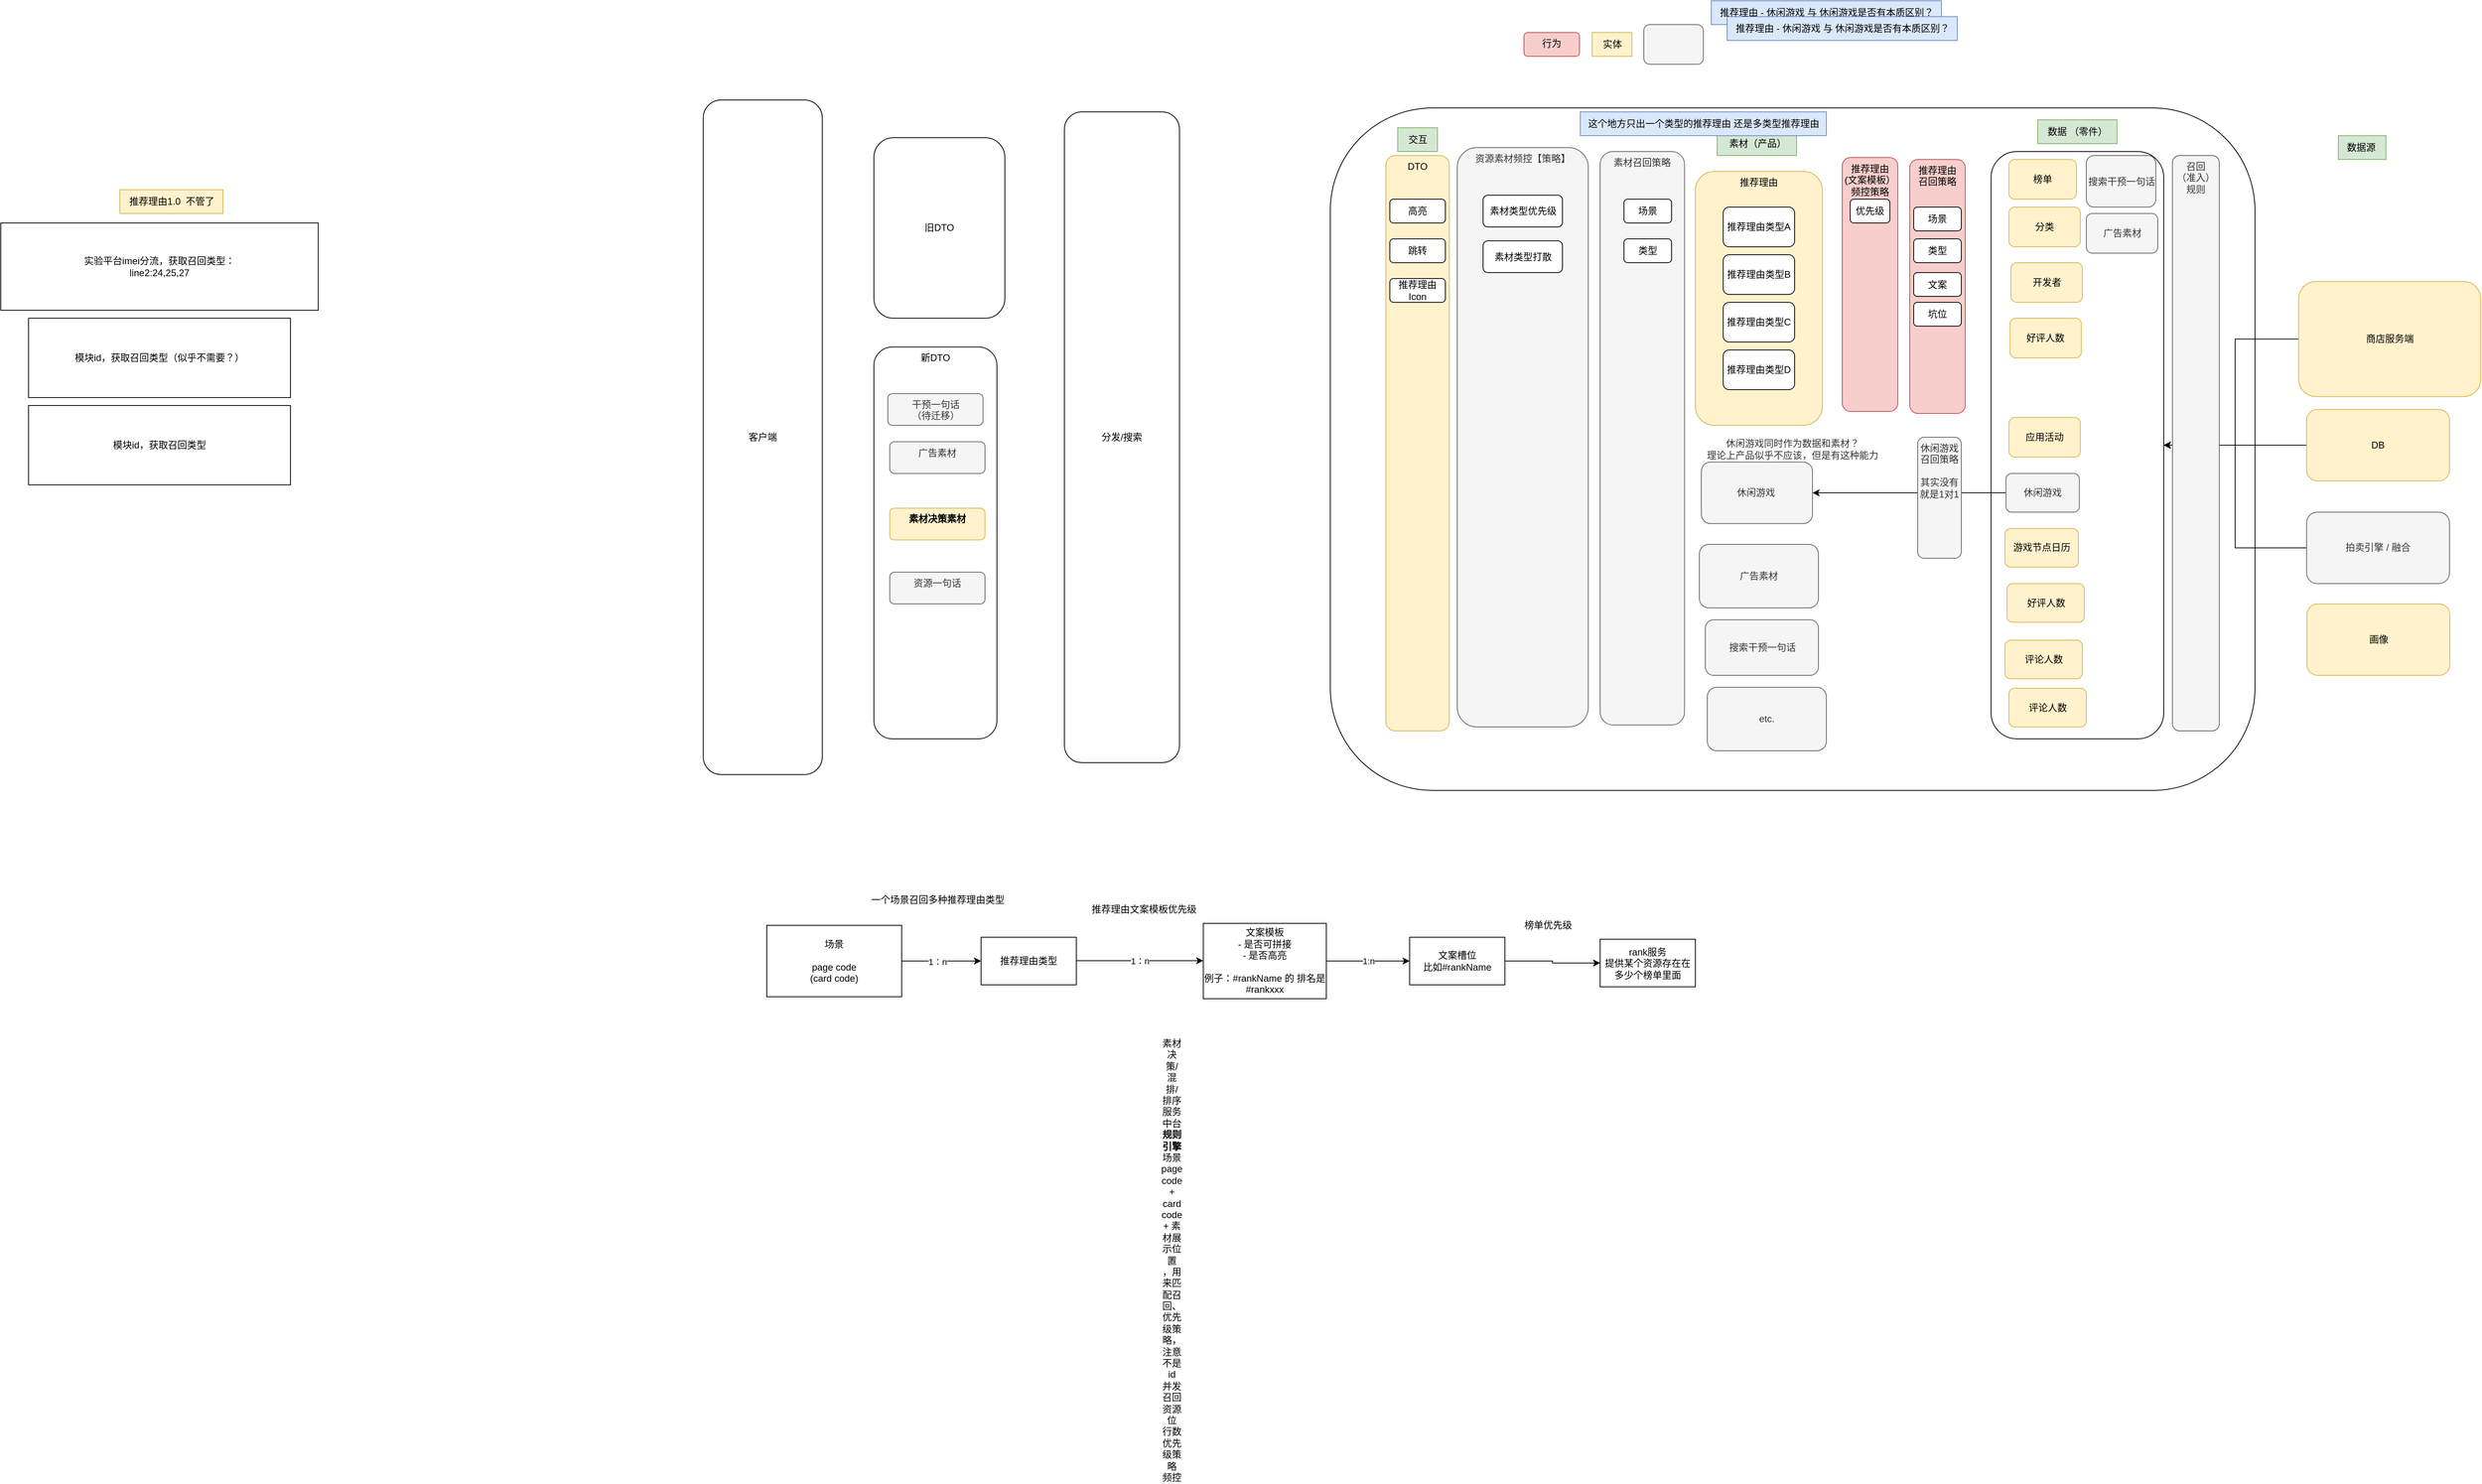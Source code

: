 <mxfile version="24.8.6">
  <diagram name="第 1 页" id="8LxZiP1NVyg7wSqTXbnJ">
    <mxGraphModel dx="2354" dy="1530" grid="1" gridSize="10" guides="1" tooltips="1" connect="1" arrows="1" fold="1" page="1" pageScale="1" pageWidth="827" pageHeight="1169" math="0" shadow="0">
      <root>
        <mxCell id="0" />
        <mxCell id="1" parent="0" />
        <mxCell id="1YZOs5OkidO7PdD_BnGx-1" value="&lt;span style=&quot;color: rgb(51, 51, 51);&quot;&gt;休闲游戏同时作为数据和素材？&lt;br&gt;理论上产品似乎不应该，但是有这种能力&lt;/span&gt;" style="rounded=1;whiteSpace=wrap;html=1;" parent="1" vertex="1">
          <mxGeometry x="180" y="-45" width="1165" height="860" as="geometry" />
        </mxCell>
        <mxCell id="mTAsUbE7UdsPs39N6bfx-12" style="edgeStyle=orthogonalEdgeStyle;rounded=0;orthogonalLoop=1;jettySize=auto;html=1;entryX=1;entryY=0.5;entryDx=0;entryDy=0;" parent="1" source="1YZOs5OkidO7PdD_BnGx-2" target="1YZOs5OkidO7PdD_BnGx-39" edge="1">
          <mxGeometry relative="1" as="geometry">
            <Array as="points">
              <mxPoint x="1320" y="246" />
              <mxPoint x="1320" y="380" />
            </Array>
          </mxGeometry>
        </mxCell>
        <mxCell id="1YZOs5OkidO7PdD_BnGx-2" value="商店服务端" style="rounded=1;whiteSpace=wrap;html=1;fillColor=#fff2cc;strokeColor=#d6b656;" parent="1" vertex="1">
          <mxGeometry x="1400" y="173.75" width="229.5" height="145" as="geometry" />
        </mxCell>
        <mxCell id="mTAsUbE7UdsPs39N6bfx-13" style="edgeStyle=orthogonalEdgeStyle;rounded=0;orthogonalLoop=1;jettySize=auto;html=1;entryX=1;entryY=0.5;entryDx=0;entryDy=0;" parent="1" source="1YZOs5OkidO7PdD_BnGx-4" target="1YZOs5OkidO7PdD_BnGx-39" edge="1">
          <mxGeometry relative="1" as="geometry" />
        </mxCell>
        <mxCell id="1YZOs5OkidO7PdD_BnGx-4" value="拍卖引擎 / 融合" style="rounded=1;whiteSpace=wrap;html=1;fillColor=#f5f5f5;fontColor=#333333;strokeColor=#666666;" parent="1" vertex="1">
          <mxGeometry x="1410" y="464.38" width="180" height="90" as="geometry" />
        </mxCell>
        <mxCell id="1YZOs5OkidO7PdD_BnGx-7" value="客户端" style="rounded=1;whiteSpace=wrap;html=1;" parent="1" vertex="1">
          <mxGeometry x="-610" y="-55" width="150" height="850" as="geometry" />
        </mxCell>
        <mxCell id="1YZOs5OkidO7PdD_BnGx-11" value="推荐理由" style="rounded=1;whiteSpace=wrap;html=1;align=center;verticalAlign=top;fillColor=#fff2cc;strokeColor=#d6b656;" parent="1" vertex="1">
          <mxGeometry x="640" y="35" width="160" height="320" as="geometry" />
        </mxCell>
        <mxCell id="1YZOs5OkidO7PdD_BnGx-17" value="实验平台imei分流，获取召回类型：&lt;br&gt;line2:24,25,27" style="whiteSpace=wrap;html=1;" parent="1" vertex="1">
          <mxGeometry x="-1495" y="100" width="400" height="110" as="geometry" />
        </mxCell>
        <mxCell id="1YZOs5OkidO7PdD_BnGx-18" value="推荐理由1.0&amp;nbsp; 不管了" style="text;html=1;align=center;verticalAlign=middle;resizable=0;points=[];autosize=1;strokeColor=#d6b656;fillColor=#fff2cc;" parent="1" vertex="1">
          <mxGeometry x="-1345" y="58" width="130" height="30" as="geometry" />
        </mxCell>
        <mxCell id="1YZOs5OkidO7PdD_BnGx-19" value="模块id，获取召回类型（似乎不需要？）" style="whiteSpace=wrap;html=1;" parent="1" vertex="1">
          <mxGeometry x="-1460" y="220" width="330" height="100" as="geometry" />
        </mxCell>
        <mxCell id="1YZOs5OkidO7PdD_BnGx-20" value="模块id，获取召回类型" style="whiteSpace=wrap;html=1;" parent="1" vertex="1">
          <mxGeometry x="-1460" y="330" width="330" height="100" as="geometry" />
        </mxCell>
        <mxCell id="1YZOs5OkidO7PdD_BnGx-24" value="1：n" style="edgeStyle=orthogonalEdgeStyle;rounded=0;orthogonalLoop=1;jettySize=auto;html=1;" parent="1" edge="1">
          <mxGeometry relative="1" as="geometry">
            <mxPoint x="-140" y="1029.57" as="sourcePoint" />
            <mxPoint x="20" y="1029.57" as="targetPoint" />
          </mxGeometry>
        </mxCell>
        <mxCell id="1YZOs5OkidO7PdD_BnGx-26" value="1:n" style="edgeStyle=orthogonalEdgeStyle;rounded=0;orthogonalLoop=1;jettySize=auto;html=1;" parent="1" source="1YZOs5OkidO7PdD_BnGx-23" target="1YZOs5OkidO7PdD_BnGx-25" edge="1">
          <mxGeometry relative="1" as="geometry" />
        </mxCell>
        <mxCell id="1YZOs5OkidO7PdD_BnGx-23" value="文案模板&lt;br&gt;- 是否可拼接&lt;br&gt;- 是否高亮&lt;br&gt;&lt;br&gt;例子：#rankName 的 排名是 #rankxxx" style="whiteSpace=wrap;html=1;" parent="1" vertex="1">
          <mxGeometry x="20" y="982.5" width="155" height="95" as="geometry" />
        </mxCell>
        <mxCell id="1YZOs5OkidO7PdD_BnGx-28" value="" style="edgeStyle=orthogonalEdgeStyle;rounded=0;orthogonalLoop=1;jettySize=auto;html=1;" parent="1" source="1YZOs5OkidO7PdD_BnGx-25" target="1YZOs5OkidO7PdD_BnGx-27" edge="1">
          <mxGeometry relative="1" as="geometry" />
        </mxCell>
        <mxCell id="1YZOs5OkidO7PdD_BnGx-25" value="文案槽位&lt;br&gt;比如#rankName" style="whiteSpace=wrap;html=1;" parent="1" vertex="1">
          <mxGeometry x="280" y="1000" width="120" height="60" as="geometry" />
        </mxCell>
        <mxCell id="1YZOs5OkidO7PdD_BnGx-27" value="rank服务&lt;br&gt;提供某个资源存在在多少个榜单里面" style="whiteSpace=wrap;html=1;" parent="1" vertex="1">
          <mxGeometry x="520" y="1002.5" width="120" height="60" as="geometry" />
        </mxCell>
        <mxCell id="1YZOs5OkidO7PdD_BnGx-30" value="榜单优先级" style="text;html=1;align=center;verticalAlign=middle;resizable=0;points=[];autosize=1;strokeColor=none;fillColor=none;" parent="1" vertex="1">
          <mxGeometry x="414" y="970" width="80" height="30" as="geometry" />
        </mxCell>
        <mxCell id="1YZOs5OkidO7PdD_BnGx-32" value="推荐理由文案模板优先级" style="text;html=1;align=center;verticalAlign=middle;resizable=0;points=[];autosize=1;strokeColor=none;fillColor=none;" parent="1" vertex="1">
          <mxGeometry x="-135" y="950" width="160" height="30" as="geometry" />
        </mxCell>
        <mxCell id="1YZOs5OkidO7PdD_BnGx-35" value="" style="edgeStyle=orthogonalEdgeStyle;rounded=0;orthogonalLoop=1;jettySize=auto;html=1;" parent="1" source="1YZOs5OkidO7PdD_BnGx-33" target="1YZOs5OkidO7PdD_BnGx-34" edge="1">
          <mxGeometry relative="1" as="geometry" />
        </mxCell>
        <mxCell id="1YZOs5OkidO7PdD_BnGx-36" value="1：n" style="edgeLabel;html=1;align=center;verticalAlign=middle;resizable=0;points=[];" parent="1YZOs5OkidO7PdD_BnGx-35" vertex="1" connectable="0">
          <mxGeometry x="-0.1" y="-1" relative="1" as="geometry">
            <mxPoint as="offset" />
          </mxGeometry>
        </mxCell>
        <mxCell id="1YZOs5OkidO7PdD_BnGx-33" value="场景&lt;br&gt;&lt;br&gt;page code&lt;div&gt;(card code)&lt;/div&gt;" style="whiteSpace=wrap;html=1;" parent="1" vertex="1">
          <mxGeometry x="-530" y="985" width="170" height="90" as="geometry" />
        </mxCell>
        <mxCell id="1YZOs5OkidO7PdD_BnGx-34" value="推荐理由类型" style="whiteSpace=wrap;html=1;" parent="1" vertex="1">
          <mxGeometry x="-260" y="1000" width="120" height="60" as="geometry" />
        </mxCell>
        <mxCell id="1YZOs5OkidO7PdD_BnGx-37" value="一个场景召回多种推荐理由类型" style="text;html=1;align=center;verticalAlign=middle;resizable=0;points=[];autosize=1;strokeColor=none;fillColor=none;" parent="1" vertex="1">
          <mxGeometry x="-410" y="938" width="190" height="30" as="geometry" />
        </mxCell>
        <mxCell id="1YZOs5OkidO7PdD_BnGx-39" value="" style="rounded=1;whiteSpace=wrap;html=1;" parent="1" vertex="1">
          <mxGeometry x="1012.5" y="10" width="217.5" height="740" as="geometry" />
        </mxCell>
        <mxCell id="1YZOs5OkidO7PdD_BnGx-40" value="数据 （零件）" style="text;html=1;align=center;verticalAlign=middle;resizable=0;points=[];autosize=1;strokeColor=#82b366;fillColor=#d5e8d4;" parent="1" vertex="1">
          <mxGeometry x="1071.25" y="-30" width="100" height="30" as="geometry" />
        </mxCell>
        <mxCell id="mTAsUbE7UdsPs39N6bfx-20" style="edgeStyle=orthogonalEdgeStyle;rounded=0;orthogonalLoop=1;jettySize=auto;html=1;entryX=1;entryY=0.5;entryDx=0;entryDy=0;" parent="1" source="1YZOs5OkidO7PdD_BnGx-44" target="1YZOs5OkidO7PdD_BnGx-39" edge="1">
          <mxGeometry relative="1" as="geometry" />
        </mxCell>
        <mxCell id="1YZOs5OkidO7PdD_BnGx-44" value="DB" style="rounded=1;whiteSpace=wrap;html=1;fillColor=#fff2cc;strokeColor=#d6b656;" parent="1" vertex="1">
          <mxGeometry x="1410" y="335" width="180" height="90" as="geometry" />
        </mxCell>
        <mxCell id="1YZOs5OkidO7PdD_BnGx-52" value="休闲游戏&amp;nbsp;" style="rounded=1;whiteSpace=wrap;html=1;fillColor=#f5f5f5;strokeColor=#666666;fontColor=#333333;" parent="1" vertex="1">
          <mxGeometry x="647.5" y="401.26" width="140" height="77.5" as="geometry" />
        </mxCell>
        <mxCell id="1YZOs5OkidO7PdD_BnGx-54" value="&lt;br style=&quot;text-wrap: wrap;&quot;&gt;&lt;span style=&quot;text-wrap: wrap;&quot;&gt;素材决策/混排/排序服务 中台&lt;/span&gt;&lt;br style=&quot;text-wrap: wrap;&quot;&gt;&lt;b style=&quot;text-wrap: wrap;&quot;&gt;规则引擎&lt;/b&gt;&lt;br style=&quot;text-wrap: wrap;&quot;&gt;&lt;span style=&quot;text-wrap: wrap;&quot;&gt;场景 page code + card code + 素材展示位置&lt;/span&gt;&lt;br style=&quot;text-wrap: wrap;&quot;&gt;&lt;span style=&quot;text-wrap: wrap;&quot;&gt;，用来匹配召回、优先级策略，注意不是id&lt;/span&gt;&lt;br style=&quot;text-wrap: wrap;&quot;&gt;&lt;span style=&quot;text-wrap: wrap;&quot;&gt;并发召回&lt;/span&gt;&lt;br style=&quot;text-wrap: wrap;&quot;&gt;&lt;span style=&quot;text-wrap: wrap;&quot;&gt;资源位&lt;/span&gt;&lt;br style=&quot;text-wrap: wrap;&quot;&gt;&lt;span style=&quot;text-wrap: wrap;&quot;&gt;行数&lt;/span&gt;&lt;br style=&quot;text-wrap: wrap;&quot;&gt;&lt;span style=&quot;text-wrap: wrap;&quot;&gt;优先级策略&lt;/span&gt;&lt;br style=&quot;text-wrap: wrap;&quot;&gt;&lt;span style=&quot;text-wrap: wrap;&quot;&gt;频控&lt;/span&gt;" style="text;html=1;align=center;verticalAlign=middle;resizable=0;points=[];autosize=1;strokeColor=none;fillColor=none;" parent="1" vertex="1">
          <mxGeometry x="-150" y="1320" width="260" height="160" as="geometry" />
        </mxCell>
        <mxCell id="1YZOs5OkidO7PdD_BnGx-55" value="素材（产品）" style="text;html=1;align=center;verticalAlign=middle;resizable=0;points=[];autosize=1;strokeColor=#82b366;fillColor=#d5e8d4;" parent="1" vertex="1">
          <mxGeometry x="667.5" y="-15" width="100" height="30" as="geometry" />
        </mxCell>
        <mxCell id="1YZOs5OkidO7PdD_BnGx-58" value="广告素材" style="rounded=1;whiteSpace=wrap;html=1;fillColor=#f5f5f5;fontColor=#333333;strokeColor=#666666;" parent="1" vertex="1">
          <mxGeometry x="645" y="505" width="150" height="80" as="geometry" />
        </mxCell>
        <mxCell id="mTAsUbE7UdsPs39N6bfx-2" value="行为" style="rounded=1;whiteSpace=wrap;html=1;verticalAlign=top;fillColor=#f8cecc;strokeColor=#b85450;" parent="1" vertex="1">
          <mxGeometry x="424" y="-140" width="70" height="30" as="geometry" />
        </mxCell>
        <mxCell id="1YZOs5OkidO7PdD_BnGx-67" value="榜单" style="rounded=1;whiteSpace=wrap;html=1;fillColor=#fff2cc;strokeColor=#d6b656;" parent="1" vertex="1">
          <mxGeometry x="1035" y="20" width="85" height="50" as="geometry" />
        </mxCell>
        <mxCell id="mTAsUbE7UdsPs39N6bfx-7" style="edgeStyle=orthogonalEdgeStyle;rounded=0;orthogonalLoop=1;jettySize=auto;html=1;entryX=1;entryY=0.5;entryDx=0;entryDy=0;" parent="1" source="1YZOs5OkidO7PdD_BnGx-68" target="1YZOs5OkidO7PdD_BnGx-52" edge="1">
          <mxGeometry relative="1" as="geometry" />
        </mxCell>
        <mxCell id="1YZOs5OkidO7PdD_BnGx-68" value="休闲游戏" style="rounded=1;whiteSpace=wrap;html=1;fillColor=#f5f5f5;fontColor=#333333;strokeColor=#666666;" parent="1" vertex="1">
          <mxGeometry x="1031.25" y="415.63" width="92.5" height="48.75" as="geometry" />
        </mxCell>
        <mxCell id="1YZOs5OkidO7PdD_BnGx-69" value="分类" style="rounded=1;whiteSpace=wrap;html=1;fillColor=#fff2cc;strokeColor=#d6b656;" parent="1" vertex="1">
          <mxGeometry x="1035" y="80" width="90" height="50" as="geometry" />
        </mxCell>
        <mxCell id="1YZOs5OkidO7PdD_BnGx-78" value="搜索干预一句话" style="rounded=1;whiteSpace=wrap;html=1;fillColor=#f5f5f5;fontColor=#333333;strokeColor=#666666;" parent="1" vertex="1">
          <mxGeometry x="1132.5" y="15" width="87.5" height="65" as="geometry" />
        </mxCell>
        <mxCell id="mTAsUbE7UdsPs39N6bfx-10" value="素材召回策略" style="rounded=1;whiteSpace=wrap;html=1;verticalAlign=top;fillColor=#f5f5f5;strokeColor=#666666;fontColor=#333333;" parent="1" vertex="1">
          <mxGeometry x="520" y="10" width="106.25" height="722.5" as="geometry" />
        </mxCell>
        <mxCell id="mTAsUbE7UdsPs39N6bfx-14" value="数据源&amp;nbsp;" style="text;html=1;align=center;verticalAlign=middle;resizable=0;points=[];autosize=1;strokeColor=#82b366;fillColor=#d5e8d4;" parent="1" vertex="1">
          <mxGeometry x="1450" y="-10" width="60" height="30" as="geometry" />
        </mxCell>
        <mxCell id="mTAsUbE7UdsPs39N6bfx-16" value="推荐理由&lt;br&gt;召回策略" style="rounded=1;whiteSpace=wrap;html=1;verticalAlign=top;fillColor=#f8cecc;strokeColor=#b85450;" parent="1" vertex="1">
          <mxGeometry x="910" y="20" width="70" height="320" as="geometry" />
        </mxCell>
        <mxCell id="mTAsUbE7UdsPs39N6bfx-21" value="广告素材" style="rounded=1;whiteSpace=wrap;html=1;fillColor=#f5f5f5;fontColor=#333333;strokeColor=#666666;" parent="1" vertex="1">
          <mxGeometry x="1132.5" y="88" width="90" height="50" as="geometry" />
        </mxCell>
        <mxCell id="mTAsUbE7UdsPs39N6bfx-22" value="应用活动" style="rounded=1;whiteSpace=wrap;html=1;fillColor=#fff2cc;strokeColor=#d6b656;" parent="1" vertex="1">
          <mxGeometry x="1035" y="345" width="90" height="50" as="geometry" />
        </mxCell>
        <mxCell id="mTAsUbE7UdsPs39N6bfx-24" value="休闲游戏&lt;br&gt;召回策略&lt;br&gt;&lt;br&gt;其实没有 就是1对1" style="rounded=1;whiteSpace=wrap;html=1;verticalAlign=top;fillColor=#f5f5f5;fontColor=#333333;strokeColor=#666666;" parent="1" vertex="1">
          <mxGeometry x="920" y="370" width="55" height="152.5" as="geometry" />
        </mxCell>
        <mxCell id="mTAsUbE7UdsPs39N6bfx-25" value="实体" style="text;html=1;align=center;verticalAlign=middle;resizable=0;points=[];autosize=1;strokeColor=#d6b656;fillColor=#fff2cc;" parent="1" vertex="1">
          <mxGeometry x="510" y="-140" width="50" height="30" as="geometry" />
        </mxCell>
        <mxCell id="mTAsUbE7UdsPs39N6bfx-26" value="资源素材频控【策略】" style="rounded=1;whiteSpace=wrap;html=1;verticalAlign=top;fillColor=#f5f5f5;strokeColor=#666666;fontColor=#333333;" parent="1" vertex="1">
          <mxGeometry x="340" y="5" width="165" height="730" as="geometry" />
        </mxCell>
        <mxCell id="mTAsUbE7UdsPs39N6bfx-28" value="素材类型优先级" style="rounded=1;whiteSpace=wrap;html=1;" parent="1" vertex="1">
          <mxGeometry x="372.5" y="65" width="100" height="40" as="geometry" />
        </mxCell>
        <mxCell id="mTAsUbE7UdsPs39N6bfx-29" value="DTO" style="rounded=1;whiteSpace=wrap;html=1;verticalAlign=top;fillColor=#fff2cc;strokeColor=#d6b656;" parent="1" vertex="1">
          <mxGeometry x="250" y="15" width="80" height="725" as="geometry" />
        </mxCell>
        <mxCell id="mTAsUbE7UdsPs39N6bfx-30" value="交互" style="text;html=1;align=center;verticalAlign=middle;resizable=0;points=[];autosize=1;strokeColor=#82b366;fillColor=#d5e8d4;" parent="1" vertex="1">
          <mxGeometry x="265" y="-20" width="50" height="30" as="geometry" />
        </mxCell>
        <mxCell id="mTAsUbE7UdsPs39N6bfx-32" value="推荐理由&lt;br&gt;(文案模板）&lt;br&gt;频控策略" style="rounded=1;whiteSpace=wrap;html=1;verticalAlign=top;fillColor=#f8cecc;strokeColor=#b85450;" parent="1" vertex="1">
          <mxGeometry x="825" y="17.5" width="70" height="320" as="geometry" />
        </mxCell>
        <mxCell id="mTAsUbE7UdsPs39N6bfx-33" value="优先级" style="rounded=1;whiteSpace=wrap;html=1;" parent="1" vertex="1">
          <mxGeometry x="835" y="70" width="50" height="30" as="geometry" />
        </mxCell>
        <mxCell id="mTAsUbE7UdsPs39N6bfx-35" value="素材类型打散" style="rounded=1;whiteSpace=wrap;html=1;" parent="1" vertex="1">
          <mxGeometry x="372.5" y="122.5" width="100" height="40" as="geometry" />
        </mxCell>
        <mxCell id="mTAsUbE7UdsPs39N6bfx-36" value="推荐理由类型A" style="rounded=1;whiteSpace=wrap;html=1;" parent="1" vertex="1">
          <mxGeometry x="675" y="80" width="90" height="50" as="geometry" />
        </mxCell>
        <mxCell id="mTAsUbE7UdsPs39N6bfx-37" value="推荐理由类型B" style="rounded=1;whiteSpace=wrap;html=1;" parent="1" vertex="1">
          <mxGeometry x="675" y="140" width="90" height="50" as="geometry" />
        </mxCell>
        <mxCell id="mTAsUbE7UdsPs39N6bfx-38" value="场景" style="rounded=1;whiteSpace=wrap;html=1;" parent="1" vertex="1">
          <mxGeometry x="915" y="80" width="60" height="30" as="geometry" />
        </mxCell>
        <mxCell id="mTAsUbE7UdsPs39N6bfx-39" value="文案" style="rounded=1;whiteSpace=wrap;html=1;" parent="1" vertex="1">
          <mxGeometry x="915" y="162.5" width="60" height="30" as="geometry" />
        </mxCell>
        <mxCell id="mTAsUbE7UdsPs39N6bfx-41" value="类型" style="rounded=1;whiteSpace=wrap;html=1;" parent="1" vertex="1">
          <mxGeometry x="915" y="120" width="60" height="30" as="geometry" />
        </mxCell>
        <mxCell id="mTAsUbE7UdsPs39N6bfx-42" value="坑位" style="rounded=1;whiteSpace=wrap;html=1;" parent="1" vertex="1">
          <mxGeometry x="915" y="200" width="60" height="30" as="geometry" />
        </mxCell>
        <mxCell id="mTAsUbE7UdsPs39N6bfx-45" value="分发/搜索" style="rounded=1;whiteSpace=wrap;html=1;" parent="1" vertex="1">
          <mxGeometry x="-155" y="-40" width="145" height="820" as="geometry" />
        </mxCell>
        <mxCell id="mTAsUbE7UdsPs39N6bfx-46" value="" style="rounded=1;whiteSpace=wrap;html=1;fillColor=#f5f5f5;fontColor=#333333;strokeColor=#666666;" parent="1" vertex="1">
          <mxGeometry x="575" y="-150" width="75" height="50" as="geometry" />
        </mxCell>
        <mxCell id="mTAsUbE7UdsPs39N6bfx-47" value="场景" style="rounded=1;whiteSpace=wrap;html=1;" parent="1" vertex="1">
          <mxGeometry x="550" y="70" width="60" height="30" as="geometry" />
        </mxCell>
        <mxCell id="mTAsUbE7UdsPs39N6bfx-48" value="类型" style="rounded=1;whiteSpace=wrap;html=1;" parent="1" vertex="1">
          <mxGeometry x="550" y="120" width="60" height="30" as="geometry" />
        </mxCell>
        <mxCell id="mTAsUbE7UdsPs39N6bfx-51" value="跳转" style="rounded=1;whiteSpace=wrap;html=1;" parent="1" vertex="1">
          <mxGeometry x="255" y="120" width="70" height="30" as="geometry" />
        </mxCell>
        <mxCell id="mTAsUbE7UdsPs39N6bfx-52" value="高亮" style="rounded=1;whiteSpace=wrap;html=1;" parent="1" vertex="1">
          <mxGeometry x="255" y="70" width="70" height="30" as="geometry" />
        </mxCell>
        <mxCell id="mTAsUbE7UdsPs39N6bfx-53" value="推荐理由&lt;br&gt;Icon" style="rounded=1;whiteSpace=wrap;html=1;" parent="1" vertex="1">
          <mxGeometry x="255" y="170" width="70" height="30" as="geometry" />
        </mxCell>
        <mxCell id="mTAsUbE7UdsPs39N6bfx-54" value="推荐理由类型C" style="rounded=1;whiteSpace=wrap;html=1;" parent="1" vertex="1">
          <mxGeometry x="675" y="200" width="90" height="50" as="geometry" />
        </mxCell>
        <mxCell id="mTAsUbE7UdsPs39N6bfx-55" value="推荐理由类型D" style="rounded=1;whiteSpace=wrap;html=1;" parent="1" vertex="1">
          <mxGeometry x="675" y="260" width="90" height="50" as="geometry" />
        </mxCell>
        <mxCell id="mTAsUbE7UdsPs39N6bfx-56" value="推荐理由 - 休闲游戏 与 休闲游戏是否有本质区别？" style="text;html=1;align=center;verticalAlign=middle;resizable=0;points=[];autosize=1;strokeColor=#6c8ebf;fillColor=#dae8fc;" parent="1" vertex="1">
          <mxGeometry x="660" y="-180" width="290" height="30" as="geometry" />
        </mxCell>
        <mxCell id="mTAsUbE7UdsPs39N6bfx-57" value="召回&lt;br&gt;（准入）规则" style="rounded=1;whiteSpace=wrap;html=1;verticalAlign=top;fillColor=#f5f5f5;strokeColor=#666666;fontColor=#333333;" parent="1" vertex="1">
          <mxGeometry x="1241" y="15" width="59" height="725" as="geometry" />
        </mxCell>
        <mxCell id="mTAsUbE7UdsPs39N6bfx-58" value="etc." style="rounded=1;whiteSpace=wrap;html=1;fillColor=#f5f5f5;fontColor=#333333;strokeColor=#666666;" parent="1" vertex="1">
          <mxGeometry x="655" y="685" width="150" height="80" as="geometry" />
        </mxCell>
        <mxCell id="mTAsUbE7UdsPs39N6bfx-59" value="这个地方只出一个类型的推荐理由 还是多类型推荐理由" style="text;html=1;align=center;verticalAlign=middle;resizable=0;points=[];autosize=1;strokeColor=#6c8ebf;fillColor=#dae8fc;" parent="1" vertex="1">
          <mxGeometry x="495" y="-40" width="310" height="30" as="geometry" />
        </mxCell>
        <mxCell id="mTAsUbE7UdsPs39N6bfx-60" value="推荐理由 - 休闲游戏 与 休闲游戏是否有本质区别？" style="text;html=1;align=center;verticalAlign=middle;resizable=0;points=[];autosize=1;strokeColor=#6c8ebf;fillColor=#dae8fc;" parent="1" vertex="1">
          <mxGeometry x="680" y="-160" width="290" height="30" as="geometry" />
        </mxCell>
        <mxCell id="mTAsUbE7UdsPs39N6bfx-61" value="游戏节点日历" style="rounded=1;whiteSpace=wrap;html=1;fillColor=#fff2cc;strokeColor=#d6b656;" parent="1" vertex="1">
          <mxGeometry x="1030" y="485.01" width="92.5" height="48.75" as="geometry" />
        </mxCell>
        <mxCell id="mTAsUbE7UdsPs39N6bfx-68" value="旧DTO" style="rounded=1;whiteSpace=wrap;html=1;" parent="1" vertex="1">
          <mxGeometry x="-395" y="-7.5" width="165" height="227.5" as="geometry" />
        </mxCell>
        <mxCell id="mTAsUbE7UdsPs39N6bfx-70" value="新DTO" style="rounded=1;whiteSpace=wrap;html=1;verticalAlign=top;" parent="1" vertex="1">
          <mxGeometry x="-395" y="256.25" width="155" height="493.75" as="geometry" />
        </mxCell>
        <mxCell id="mTAsUbE7UdsPs39N6bfx-71" value="画像" style="rounded=1;whiteSpace=wrap;html=1;fillColor=#fff2cc;strokeColor=#d6b656;" parent="1" vertex="1">
          <mxGeometry x="1410.5" y="580" width="180" height="90" as="geometry" />
        </mxCell>
        <mxCell id="mTAsUbE7UdsPs39N6bfx-62" value="干预一句话&lt;div&gt;（待迁移）&lt;br&gt;&lt;/div&gt;" style="rounded=1;whiteSpace=wrap;html=1;verticalAlign=top;fillColor=#f5f5f5;strokeColor=#666666;fontColor=#333333;" parent="1" vertex="1">
          <mxGeometry x="-377.5" y="315" width="120" height="40" as="geometry" />
        </mxCell>
        <mxCell id="mTAsUbE7UdsPs39N6bfx-64" value="广告素材" style="rounded=1;whiteSpace=wrap;html=1;verticalAlign=top;fillColor=#f5f5f5;strokeColor=#666666;fontColor=#333333;" parent="1" vertex="1">
          <mxGeometry x="-375" y="375.63" width="120" height="40" as="geometry" />
        </mxCell>
        <mxCell id="mTAsUbE7UdsPs39N6bfx-65" value="资源一句话" style="rounded=1;whiteSpace=wrap;html=1;verticalAlign=top;fillColor=#f5f5f5;strokeColor=#666666;fontColor=#333333;" parent="1" vertex="1">
          <mxGeometry x="-375" y="540" width="120" height="40" as="geometry" />
        </mxCell>
        <mxCell id="mTAsUbE7UdsPs39N6bfx-72" value="&lt;b&gt;素材决策素材&lt;/b&gt;" style="rounded=1;whiteSpace=wrap;html=1;verticalAlign=top;fillColor=#fff2cc;strokeColor=#d6b656;" parent="1" vertex="1">
          <mxGeometry x="-375" y="459.38" width="120" height="40" as="geometry" />
        </mxCell>
        <mxCell id="mTAsUbE7UdsPs39N6bfx-74" value="好评人数" style="rounded=1;whiteSpace=wrap;html=1;fillColor=#fff2cc;strokeColor=#d6b656;" parent="1" vertex="1">
          <mxGeometry x="1032.5" y="554.38" width="97.5" height="48.75" as="geometry" />
        </mxCell>
        <mxCell id="mTAsUbE7UdsPs39N6bfx-75" value="评论人数&lt;span style=&quot;color: rgba(0, 0, 0, 0); font-family: monospace; font-size: 0px; text-align: start; text-wrap: nowrap;&quot;&gt;%3CmxGraphModel%3E%3Croot%3E%3CmxCell%20id%3D%220%22%2F%3E%3CmxCell%20id%3D%221%22%20parent%3D%220%22%2F%3E%3CmxCell%20id%3D%222%22%20value%3D%22%E5%A5%BD%E8%AF%84%E4%BA%BA%E6%95%B0%22%20style%3D%22rounded%3D1%3BwhiteSpace%3Dwrap%3Bhtml%3D1%3BfillColor%3D%23fff2cc%3BstrokeColor%3D%23d6b656%3B%22%20vertex%3D%221%22%20parent%3D%221%22%3E%3CmxGeometry%20x%3D%221032.5%22%20y%3D%22554.38%22%20width%3D%2297.5%22%20height%3D%2248.75%22%20as%3D%22geometry%22%2F%3E%3C%2FmxCell%3E%3C%2Froot%3E%3C%2FmxGraphModel%3E&lt;/span&gt;" style="rounded=1;whiteSpace=wrap;html=1;fillColor=#fff2cc;strokeColor=#d6b656;" parent="1" vertex="1">
          <mxGeometry x="1030" y="625.62" width="97.5" height="48.75" as="geometry" />
        </mxCell>
        <mxCell id="mTAsUbE7UdsPs39N6bfx-76" value="评论人数&lt;span style=&quot;color: rgba(0, 0, 0, 0); font-family: monospace; font-size: 0px; text-align: start; text-wrap: nowrap;&quot;&gt;%3CmxGraphModel%3E%3Croot%3E%3CmxCell%20id%3D%220%22%2F%3E%3CmxCell%20id%3D%221%22%20parent%3D%220%22%2F%3E%3CmxCell%20id%3D%222%22%20value%3D%22%E5%A5%BD%E8%AF%84%E4%BA%BA%E6%95%B0%22%20style%3D%22rounded%3D1%3BwhiteSpace%3Dwrap%3Bhtml%3D1%3BfillColor%3D%23fff2cc%3BstrokeColor%3D%23d6b656%3B%22%20vertex%3D%221%22%20parent%3D%221%22%3E%3CmxGeometry%20x%3D%221032.5%22%20y%3D%22554.38%22%20width%3D%2297.5%22%20height%3D%2248.75%22%20as%3D%22geometry%22%2F%3E%3C%2FmxCell%3E%3C%2Froot%3E%3C%2FmxGraphModel%3E&lt;/span&gt;" style="rounded=1;whiteSpace=wrap;html=1;fillColor=#fff2cc;strokeColor=#d6b656;" parent="1" vertex="1">
          <mxGeometry x="1035" y="686.25" width="97.5" height="48.75" as="geometry" />
        </mxCell>
        <mxCell id="mTAsUbE7UdsPs39N6bfx-77" value="开发者" style="rounded=1;whiteSpace=wrap;html=1;fillColor=#fff2cc;strokeColor=#d6b656;" parent="1" vertex="1">
          <mxGeometry x="1037.5" y="150" width="90" height="50" as="geometry" />
        </mxCell>
        <mxCell id="mTAsUbE7UdsPs39N6bfx-78" value="好评人数" style="rounded=1;whiteSpace=wrap;html=1;fillColor=#fff2cc;strokeColor=#d6b656;" parent="1" vertex="1">
          <mxGeometry x="1036.25" y="220" width="90" height="50" as="geometry" />
        </mxCell>
        <mxCell id="mTAsUbE7UdsPs39N6bfx-82" value="搜索干预一句话" style="rounded=1;whiteSpace=wrap;html=1;fillColor=#f5f5f5;fontColor=#333333;strokeColor=#666666;" parent="1" vertex="1">
          <mxGeometry x="652.5" y="600" width="142.5" height="70" as="geometry" />
        </mxCell>
      </root>
    </mxGraphModel>
  </diagram>
</mxfile>
